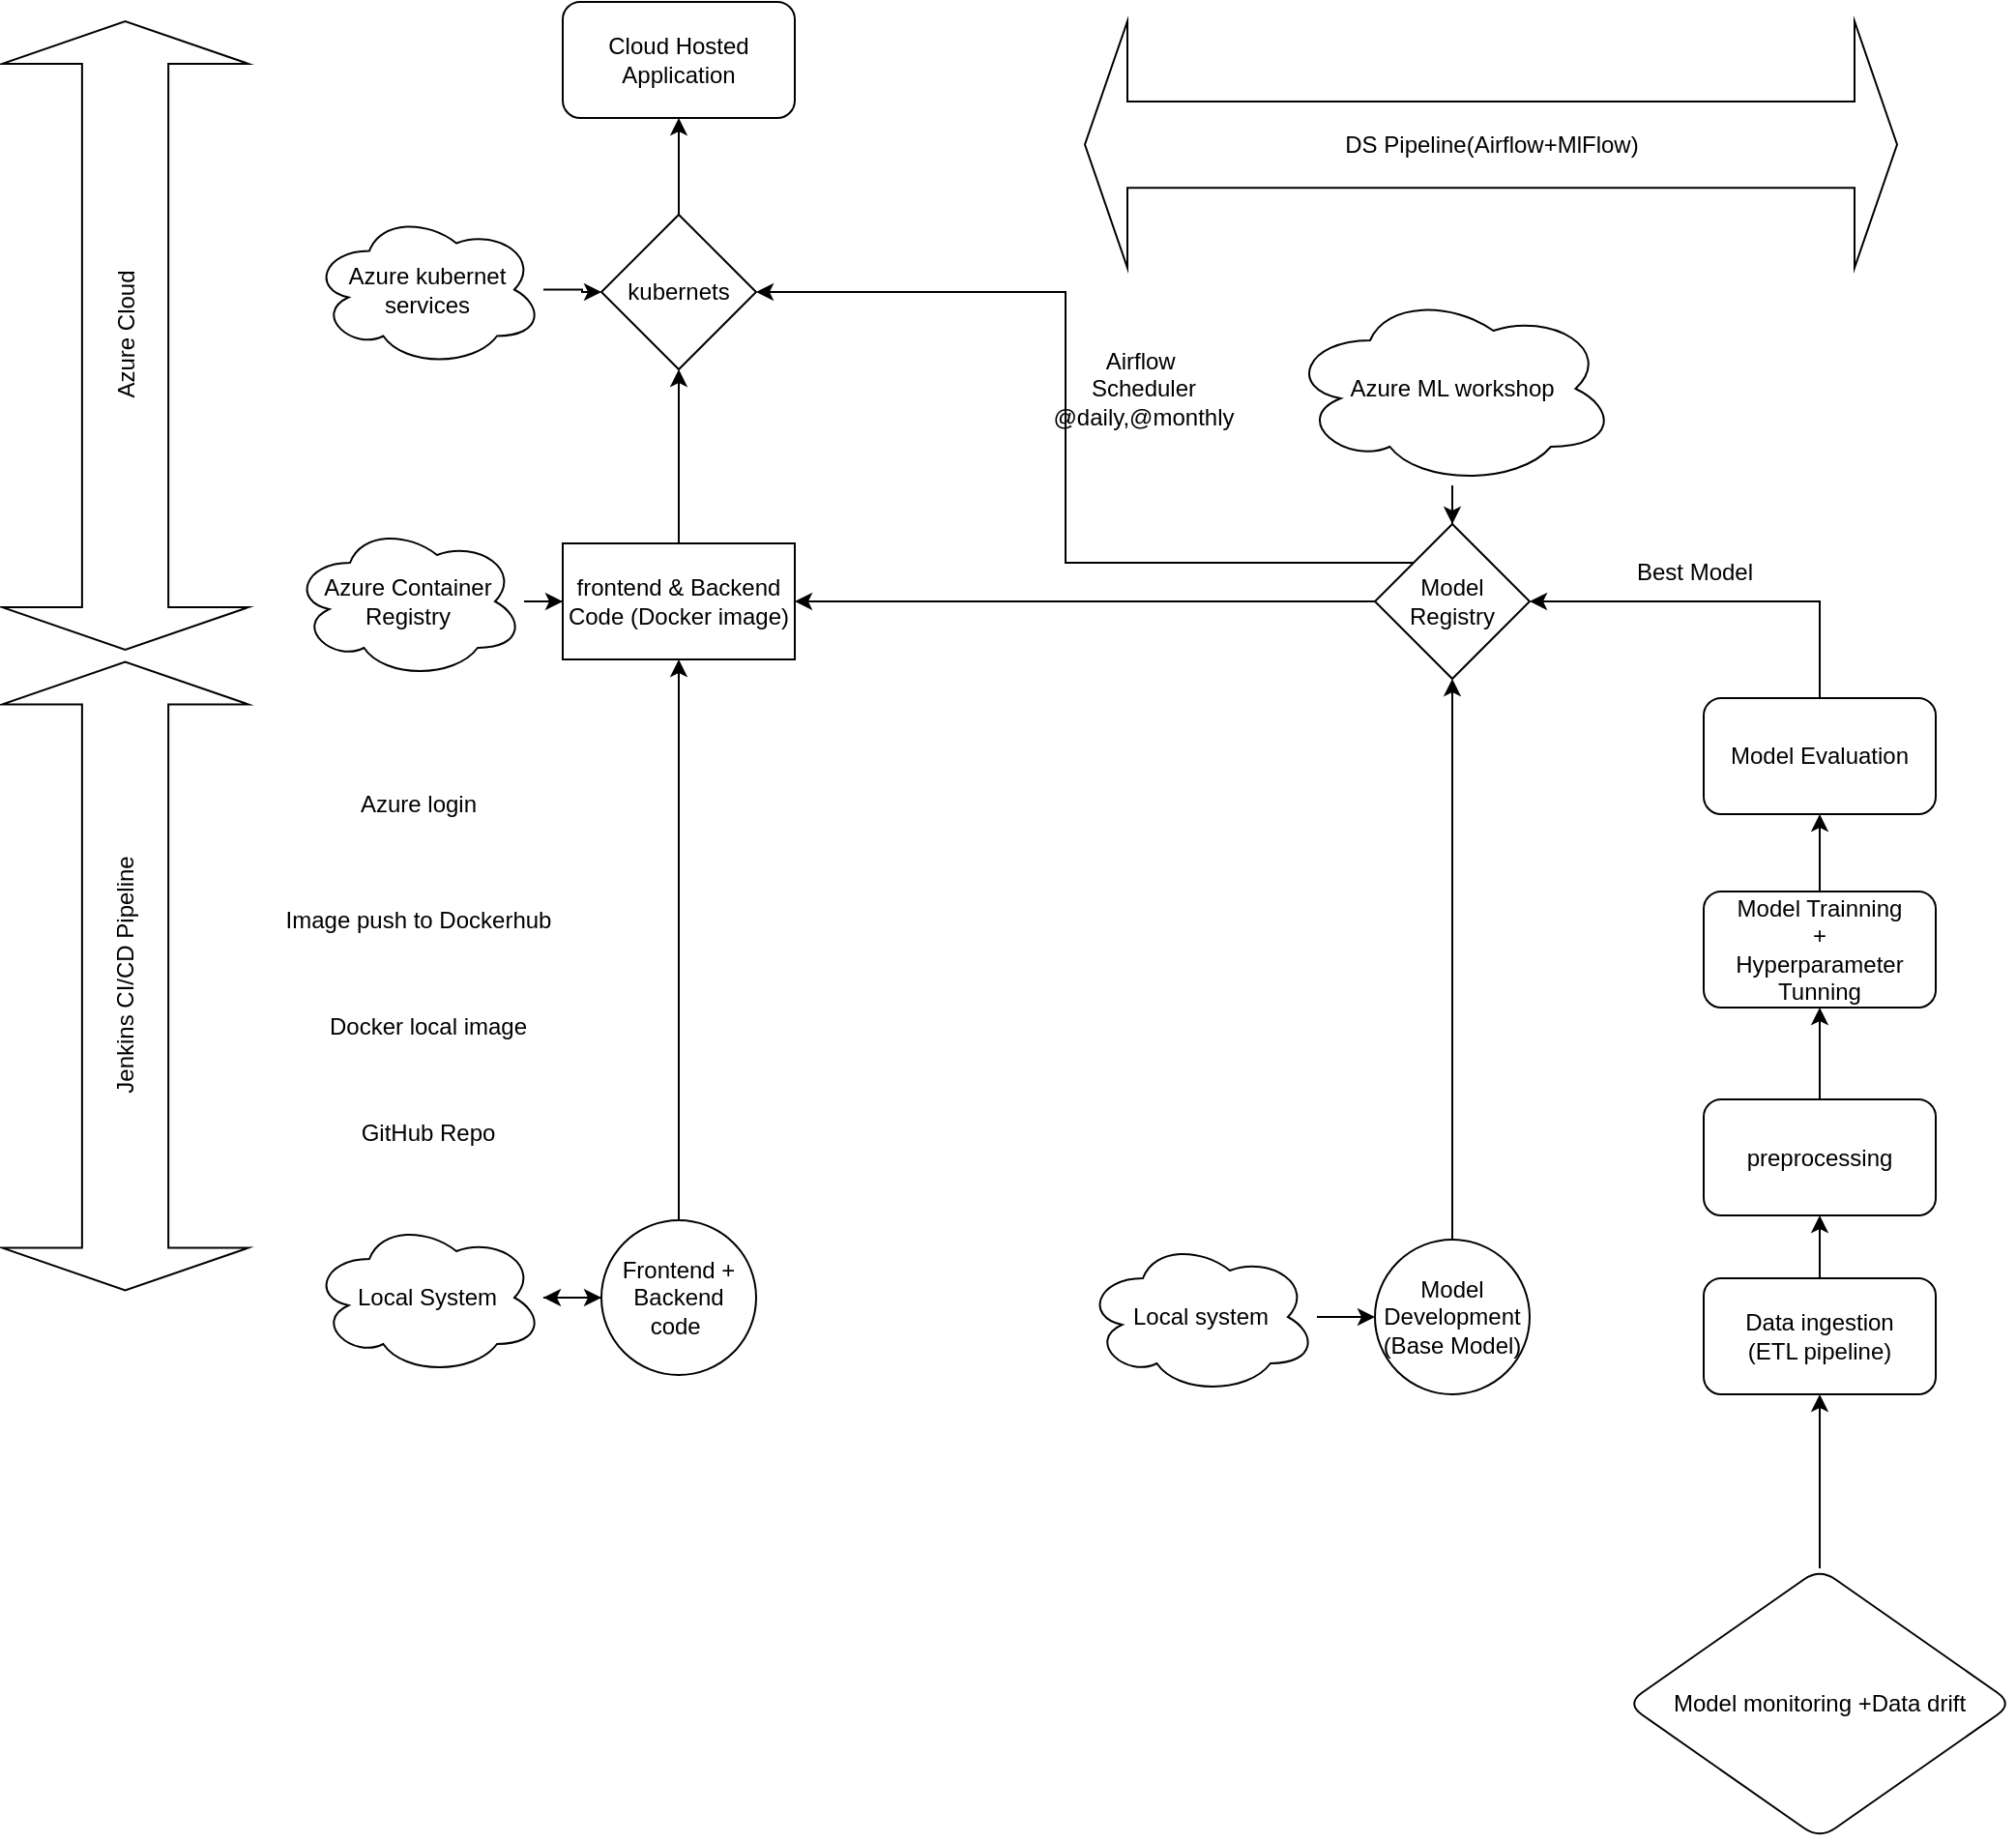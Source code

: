 <mxfile version="28.1.1">
  <diagram name="Page-1" id="uhp8GvlGlNzobbQorX4u">
    <mxGraphModel dx="2276" dy="785" grid="1" gridSize="10" guides="1" tooltips="1" connect="1" arrows="1" fold="1" page="1" pageScale="1" pageWidth="850" pageHeight="1100" background="#ffffff" math="0" shadow="0">
      <root>
        <mxCell id="0" />
        <mxCell id="1" parent="0" />
        <mxCell id="WJCsWD9e-Rois2IIcylv-3" value="" style="edgeStyle=orthogonalEdgeStyle;rounded=0;orthogonalLoop=1;jettySize=auto;html=1;startArrow=classic;startFill=1;" edge="1" parent="1" source="WJCsWD9e-Rois2IIcylv-1">
          <mxGeometry relative="1" as="geometry">
            <mxPoint x="130" y="160" as="targetPoint" />
          </mxGeometry>
        </mxCell>
        <mxCell id="WJCsWD9e-Rois2IIcylv-1" value="Cloud Hosted Application" style="rounded=1;whiteSpace=wrap;html=1;" vertex="1" parent="1">
          <mxGeometry x="70" y="20" width="120" height="60" as="geometry" />
        </mxCell>
        <mxCell id="WJCsWD9e-Rois2IIcylv-6" value="" style="edgeStyle=orthogonalEdgeStyle;rounded=0;orthogonalLoop=1;jettySize=auto;html=1;" edge="1" parent="1" source="WJCsWD9e-Rois2IIcylv-5" target="WJCsWD9e-Rois2IIcylv-4">
          <mxGeometry relative="1" as="geometry" />
        </mxCell>
        <mxCell id="WJCsWD9e-Rois2IIcylv-4" value="kubernets" style="rhombus;whiteSpace=wrap;html=1;" vertex="1" parent="1">
          <mxGeometry x="90" y="130" width="80" height="80" as="geometry" />
        </mxCell>
        <mxCell id="WJCsWD9e-Rois2IIcylv-26" value="" style="edgeStyle=orthogonalEdgeStyle;rounded=0;orthogonalLoop=1;jettySize=auto;html=1;" edge="1" parent="1" source="WJCsWD9e-Rois2IIcylv-25" target="WJCsWD9e-Rois2IIcylv-5">
          <mxGeometry relative="1" as="geometry" />
        </mxCell>
        <mxCell id="WJCsWD9e-Rois2IIcylv-5" value="frontend &amp;amp; Backend Code (Docker image)" style="whiteSpace=wrap;html=1;" vertex="1" parent="1">
          <mxGeometry x="70" y="300" width="120" height="60" as="geometry" />
        </mxCell>
        <mxCell id="WJCsWD9e-Rois2IIcylv-15" value="" style="edgeStyle=orthogonalEdgeStyle;rounded=0;orthogonalLoop=1;jettySize=auto;html=1;" edge="1" parent="1" source="WJCsWD9e-Rois2IIcylv-7" target="WJCsWD9e-Rois2IIcylv-4">
          <mxGeometry relative="1" as="geometry" />
        </mxCell>
        <mxCell id="WJCsWD9e-Rois2IIcylv-7" value="Azure kubernet services" style="ellipse;shape=cloud;whiteSpace=wrap;html=1;" vertex="1" parent="1">
          <mxGeometry x="-60" y="128.75" width="120" height="80" as="geometry" />
        </mxCell>
        <mxCell id="WJCsWD9e-Rois2IIcylv-14" value="" style="edgeStyle=orthogonalEdgeStyle;rounded=0;orthogonalLoop=1;jettySize=auto;html=1;" edge="1" parent="1" source="WJCsWD9e-Rois2IIcylv-8" target="WJCsWD9e-Rois2IIcylv-5">
          <mxGeometry relative="1" as="geometry" />
        </mxCell>
        <mxCell id="WJCsWD9e-Rois2IIcylv-8" value="Azure Container Registry" style="ellipse;shape=cloud;whiteSpace=wrap;html=1;" vertex="1" parent="1">
          <mxGeometry x="-70" y="290" width="120" height="80" as="geometry" />
        </mxCell>
        <mxCell id="WJCsWD9e-Rois2IIcylv-9" value="Azure Cloud" style="html=1;shadow=0;dashed=0;align=center;verticalAlign=middle;shape=mxgraph.arrows2.twoWayArrow;dy=0.65;dx=22;rotation=-90;" vertex="1" parent="1">
          <mxGeometry x="-318.75" y="128.75" width="325" height="127.5" as="geometry" />
        </mxCell>
        <mxCell id="WJCsWD9e-Rois2IIcylv-13" value="" style="edgeStyle=orthogonalEdgeStyle;rounded=0;orthogonalLoop=1;jettySize=auto;html=1;" edge="1" parent="1" source="WJCsWD9e-Rois2IIcylv-10" target="WJCsWD9e-Rois2IIcylv-12">
          <mxGeometry relative="1" as="geometry" />
        </mxCell>
        <mxCell id="WJCsWD9e-Rois2IIcylv-10" value="Frontend + Backend code&amp;nbsp;" style="ellipse;whiteSpace=wrap;html=1;" vertex="1" parent="1">
          <mxGeometry x="90" y="650" width="80" height="80" as="geometry" />
        </mxCell>
        <mxCell id="WJCsWD9e-Rois2IIcylv-31" value="" style="edgeStyle=orthogonalEdgeStyle;rounded=0;orthogonalLoop=1;jettySize=auto;html=1;" edge="1" parent="1" source="WJCsWD9e-Rois2IIcylv-12" target="WJCsWD9e-Rois2IIcylv-10">
          <mxGeometry relative="1" as="geometry" />
        </mxCell>
        <mxCell id="WJCsWD9e-Rois2IIcylv-12" value="Local System" style="ellipse;shape=cloud;whiteSpace=wrap;html=1;" vertex="1" parent="1">
          <mxGeometry x="-60" y="650" width="120" height="80" as="geometry" />
        </mxCell>
        <mxCell id="WJCsWD9e-Rois2IIcylv-16" value="Jenkins CI/CD Pipeline" style="html=1;shadow=0;dashed=0;align=center;verticalAlign=middle;shape=mxgraph.arrows2.twoWayArrow;dy=0.65;dx=22;rotation=-90;" vertex="1" parent="1">
          <mxGeometry x="-318.75" y="460" width="325" height="127.5" as="geometry" />
        </mxCell>
        <mxCell id="WJCsWD9e-Rois2IIcylv-11" value="" style="rounded=0;orthogonalLoop=1;jettySize=auto;html=1;edgeStyle=orthogonalEdgeStyle;" edge="1" parent="1" source="WJCsWD9e-Rois2IIcylv-10" target="WJCsWD9e-Rois2IIcylv-5">
          <mxGeometry relative="1" as="geometry" />
        </mxCell>
        <mxCell id="WJCsWD9e-Rois2IIcylv-18" value="GitHub Repo" style="text;html=1;align=center;verticalAlign=middle;resizable=0;points=[];autosize=1;strokeColor=none;fillColor=none;" vertex="1" parent="1">
          <mxGeometry x="-45" y="590" width="90" height="30" as="geometry" />
        </mxCell>
        <mxCell id="WJCsWD9e-Rois2IIcylv-19" value="Docker local image" style="text;html=1;align=center;verticalAlign=middle;resizable=0;points=[];autosize=1;strokeColor=none;fillColor=none;" vertex="1" parent="1">
          <mxGeometry x="-65" y="535" width="130" height="30" as="geometry" />
        </mxCell>
        <mxCell id="WJCsWD9e-Rois2IIcylv-20" value="Image push to Dockerhub" style="text;html=1;align=center;verticalAlign=middle;resizable=0;points=[];autosize=1;strokeColor=none;fillColor=none;" vertex="1" parent="1">
          <mxGeometry x="-85" y="480" width="160" height="30" as="geometry" />
        </mxCell>
        <mxCell id="WJCsWD9e-Rois2IIcylv-21" value="Azure login" style="text;html=1;align=center;verticalAlign=middle;resizable=0;points=[];autosize=1;strokeColor=none;fillColor=none;" vertex="1" parent="1">
          <mxGeometry x="-45" y="420" width="80" height="30" as="geometry" />
        </mxCell>
        <mxCell id="WJCsWD9e-Rois2IIcylv-24" value="DS Pipeline(Airflow+MlFlow)" style="html=1;shadow=0;dashed=0;align=center;verticalAlign=middle;shape=mxgraph.arrows2.twoWayArrow;dy=0.65;dx=22;rotation=0;" vertex="1" parent="1">
          <mxGeometry x="340" y="30" width="420" height="127.5" as="geometry" />
        </mxCell>
        <mxCell id="WJCsWD9e-Rois2IIcylv-28" value="" style="edgeStyle=orthogonalEdgeStyle;rounded=0;orthogonalLoop=1;jettySize=auto;html=1;" edge="1" parent="1" source="WJCsWD9e-Rois2IIcylv-27" target="WJCsWD9e-Rois2IIcylv-25">
          <mxGeometry relative="1" as="geometry" />
        </mxCell>
        <mxCell id="WJCsWD9e-Rois2IIcylv-52" style="edgeStyle=orthogonalEdgeStyle;rounded=0;orthogonalLoop=1;jettySize=auto;html=1;exitX=0;exitY=0;exitDx=0;exitDy=0;entryX=1;entryY=0.5;entryDx=0;entryDy=0;" edge="1" parent="1" source="WJCsWD9e-Rois2IIcylv-25" target="WJCsWD9e-Rois2IIcylv-4">
          <mxGeometry relative="1" as="geometry" />
        </mxCell>
        <mxCell id="WJCsWD9e-Rois2IIcylv-25" value="Model Registry" style="rhombus;whiteSpace=wrap;html=1;" vertex="1" parent="1">
          <mxGeometry x="490" y="290" width="80" height="80" as="geometry" />
        </mxCell>
        <mxCell id="WJCsWD9e-Rois2IIcylv-27" value="Model Development&lt;div&gt;(Base Model)&lt;/div&gt;" style="ellipse;whiteSpace=wrap;html=1;" vertex="1" parent="1">
          <mxGeometry x="490" y="660" width="80" height="80" as="geometry" />
        </mxCell>
        <mxCell id="WJCsWD9e-Rois2IIcylv-30" value="" style="edgeStyle=orthogonalEdgeStyle;rounded=0;orthogonalLoop=1;jettySize=auto;html=1;" edge="1" parent="1" source="WJCsWD9e-Rois2IIcylv-29" target="WJCsWD9e-Rois2IIcylv-27">
          <mxGeometry relative="1" as="geometry" />
        </mxCell>
        <mxCell id="WJCsWD9e-Rois2IIcylv-29" value="Local system" style="ellipse;shape=cloud;whiteSpace=wrap;html=1;" vertex="1" parent="1">
          <mxGeometry x="340" y="660" width="120" height="80" as="geometry" />
        </mxCell>
        <mxCell id="WJCsWD9e-Rois2IIcylv-33" value="" style="edgeStyle=orthogonalEdgeStyle;rounded=0;orthogonalLoop=1;jettySize=auto;html=1;" edge="1" parent="1" source="WJCsWD9e-Rois2IIcylv-32" target="WJCsWD9e-Rois2IIcylv-25">
          <mxGeometry relative="1" as="geometry" />
        </mxCell>
        <mxCell id="WJCsWD9e-Rois2IIcylv-32" value="Azure ML workshop" style="ellipse;shape=cloud;whiteSpace=wrap;html=1;" vertex="1" parent="1">
          <mxGeometry x="445" y="170" width="170" height="100" as="geometry" />
        </mxCell>
        <mxCell id="WJCsWD9e-Rois2IIcylv-36" value="" style="edgeStyle=orthogonalEdgeStyle;rounded=0;orthogonalLoop=1;jettySize=auto;html=1;" edge="1" parent="1" source="WJCsWD9e-Rois2IIcylv-34" target="WJCsWD9e-Rois2IIcylv-35">
          <mxGeometry relative="1" as="geometry" />
        </mxCell>
        <mxCell id="WJCsWD9e-Rois2IIcylv-44" value="" style="edgeStyle=orthogonalEdgeStyle;rounded=0;orthogonalLoop=1;jettySize=auto;html=1;" edge="1" parent="1" source="WJCsWD9e-Rois2IIcylv-43" target="WJCsWD9e-Rois2IIcylv-34">
          <mxGeometry relative="1" as="geometry" />
        </mxCell>
        <mxCell id="WJCsWD9e-Rois2IIcylv-34" value="Data inges&lt;span style=&quot;background-color: transparent; color: light-dark(rgb(0, 0, 0), rgb(255, 255, 255));&quot;&gt;tion&lt;/span&gt;&lt;div&gt;&lt;span style=&quot;background-color: transparent; color: light-dark(rgb(0, 0, 0), rgb(255, 255, 255));&quot;&gt;(ETL pipeline)&lt;/span&gt;&lt;/div&gt;" style="rounded=1;whiteSpace=wrap;html=1;" vertex="1" parent="1">
          <mxGeometry x="660" y="680" width="120" height="60" as="geometry" />
        </mxCell>
        <mxCell id="WJCsWD9e-Rois2IIcylv-38" value="" style="edgeStyle=orthogonalEdgeStyle;rounded=0;orthogonalLoop=1;jettySize=auto;html=1;" edge="1" parent="1" source="WJCsWD9e-Rois2IIcylv-35" target="WJCsWD9e-Rois2IIcylv-37">
          <mxGeometry relative="1" as="geometry" />
        </mxCell>
        <mxCell id="WJCsWD9e-Rois2IIcylv-35" value="preprocessing" style="rounded=1;whiteSpace=wrap;html=1;" vertex="1" parent="1">
          <mxGeometry x="660" y="587.5" width="120" height="60" as="geometry" />
        </mxCell>
        <mxCell id="WJCsWD9e-Rois2IIcylv-40" value="" style="edgeStyle=orthogonalEdgeStyle;rounded=0;orthogonalLoop=1;jettySize=auto;html=1;" edge="1" parent="1" source="WJCsWD9e-Rois2IIcylv-37" target="WJCsWD9e-Rois2IIcylv-39">
          <mxGeometry relative="1" as="geometry" />
        </mxCell>
        <mxCell id="WJCsWD9e-Rois2IIcylv-37" value="Model Trainning&lt;div&gt;+&lt;/div&gt;&lt;div&gt;Hyperparameter Tunning&lt;/div&gt;" style="rounded=1;whiteSpace=wrap;html=1;" vertex="1" parent="1">
          <mxGeometry x="660" y="480" width="120" height="60" as="geometry" />
        </mxCell>
        <mxCell id="WJCsWD9e-Rois2IIcylv-50" style="edgeStyle=orthogonalEdgeStyle;rounded=0;orthogonalLoop=1;jettySize=auto;html=1;exitX=0.5;exitY=0;exitDx=0;exitDy=0;entryX=1;entryY=0.5;entryDx=0;entryDy=0;" edge="1" parent="1" source="WJCsWD9e-Rois2IIcylv-39" target="WJCsWD9e-Rois2IIcylv-25">
          <mxGeometry relative="1" as="geometry" />
        </mxCell>
        <mxCell id="WJCsWD9e-Rois2IIcylv-39" value="Model Evaluation" style="rounded=1;whiteSpace=wrap;html=1;" vertex="1" parent="1">
          <mxGeometry x="660" y="380" width="120" height="60" as="geometry" />
        </mxCell>
        <mxCell id="WJCsWD9e-Rois2IIcylv-43" value="Model monitoring +Data drift" style="rhombus;whiteSpace=wrap;html=1;rounded=1;" vertex="1" parent="1">
          <mxGeometry x="620" y="830" width="200" height="140" as="geometry" />
        </mxCell>
        <mxCell id="WJCsWD9e-Rois2IIcylv-51" value="Best Model" style="text;html=1;align=center;verticalAlign=middle;resizable=0;points=[];autosize=1;strokeColor=none;fillColor=none;" vertex="1" parent="1">
          <mxGeometry x="615" y="300" width="80" height="30" as="geometry" />
        </mxCell>
        <mxCell id="WJCsWD9e-Rois2IIcylv-53" value="Airflow&amp;nbsp;&lt;div&gt;Scheduler&lt;/div&gt;&lt;div&gt;@daily,@monthly&lt;/div&gt;" style="text;html=1;align=center;verticalAlign=middle;resizable=0;points=[];autosize=1;strokeColor=none;fillColor=none;" vertex="1" parent="1">
          <mxGeometry x="310" y="190" width="120" height="60" as="geometry" />
        </mxCell>
      </root>
    </mxGraphModel>
  </diagram>
</mxfile>
